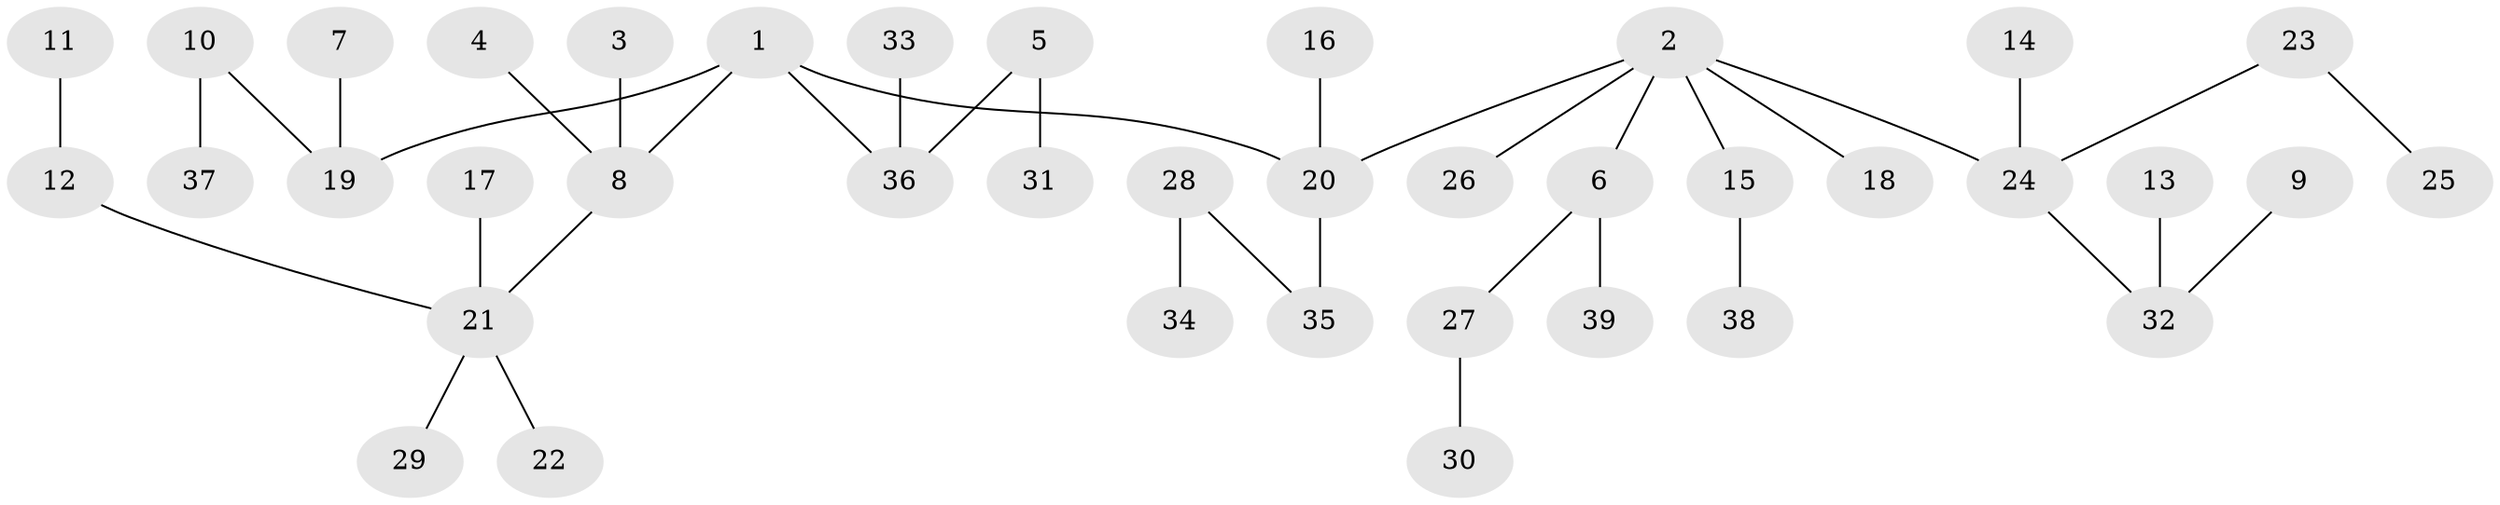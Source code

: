// original degree distribution, {2: 0.19480519480519481, 5: 0.05194805194805195, 6: 0.025974025974025976, 4: 0.05194805194805195, 3: 0.14285714285714285, 1: 0.5324675324675324}
// Generated by graph-tools (version 1.1) at 2025/02/03/09/25 03:02:19]
// undirected, 39 vertices, 38 edges
graph export_dot {
graph [start="1"]
  node [color=gray90,style=filled];
  1;
  2;
  3;
  4;
  5;
  6;
  7;
  8;
  9;
  10;
  11;
  12;
  13;
  14;
  15;
  16;
  17;
  18;
  19;
  20;
  21;
  22;
  23;
  24;
  25;
  26;
  27;
  28;
  29;
  30;
  31;
  32;
  33;
  34;
  35;
  36;
  37;
  38;
  39;
  1 -- 8 [weight=1.0];
  1 -- 19 [weight=1.0];
  1 -- 20 [weight=1.0];
  1 -- 36 [weight=1.0];
  2 -- 6 [weight=1.0];
  2 -- 15 [weight=1.0];
  2 -- 18 [weight=1.0];
  2 -- 20 [weight=1.0];
  2 -- 24 [weight=1.0];
  2 -- 26 [weight=1.0];
  3 -- 8 [weight=1.0];
  4 -- 8 [weight=1.0];
  5 -- 31 [weight=1.0];
  5 -- 36 [weight=1.0];
  6 -- 27 [weight=1.0];
  6 -- 39 [weight=1.0];
  7 -- 19 [weight=1.0];
  8 -- 21 [weight=1.0];
  9 -- 32 [weight=1.0];
  10 -- 19 [weight=1.0];
  10 -- 37 [weight=1.0];
  11 -- 12 [weight=1.0];
  12 -- 21 [weight=1.0];
  13 -- 32 [weight=1.0];
  14 -- 24 [weight=1.0];
  15 -- 38 [weight=1.0];
  16 -- 20 [weight=1.0];
  17 -- 21 [weight=1.0];
  20 -- 35 [weight=1.0];
  21 -- 22 [weight=1.0];
  21 -- 29 [weight=1.0];
  23 -- 24 [weight=1.0];
  23 -- 25 [weight=1.0];
  24 -- 32 [weight=1.0];
  27 -- 30 [weight=1.0];
  28 -- 34 [weight=1.0];
  28 -- 35 [weight=1.0];
  33 -- 36 [weight=1.0];
}
